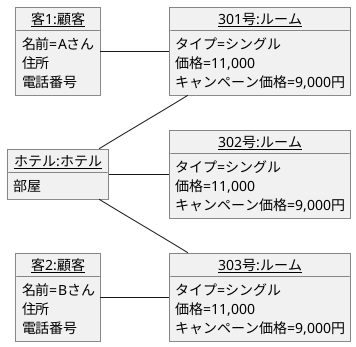 @startuml ユースケース図
left to right direction
'次の文章の条件を満たすオブジェクト図を完成させなさい。なお、属性に具体的な値があるクラスは属性値を表記し、ないクラスは省略形で表記しなさい。
'AさんとBさんがホテルUMLに宿泊をしました。客室のタイプはシングル、宿泊費は一泊11,000円、キャンペーン価格9,000円の部屋です。チャックイン日は、5月3日で2泊の予定です。4月29日から5月6日まではキャンペーン期間です。システムはAさんの宿泊予定の客室を301号室、Bさんの宿泊予定の客室を304号室としました。
'1.予約のオブジェクトは、省略する
'2.へやのオブジェクト名は、301号室、302号室とする

object "<u>客1:顧客</u>" as A {
名前=Aさん
住所
電話番号
}
object "<u>客2:顧客</u>" as B {
名前=Bさん
住所
電話番号
}

object "<u>301号:ルーム</u>" as 301 {
    タイプ=シングル
    価格=11,000
    キャンペーン価格=9,000円
}

object "<u>302号:ルーム</u>" as 302 {
    タイプ=シングル
    価格=11,000
    キャンペーン価格=9,000円
}

object "<u>303号:ルーム</u>" as 303 {
    タイプ=シングル
    価格=11,000
    キャンペーン価格=9,000円
}

object "<u>ホテル:ホテル</u>" as h {
部屋
}
h -- 301
h -- 302
h -- 303
A -- 301
B -- 303
@enduml